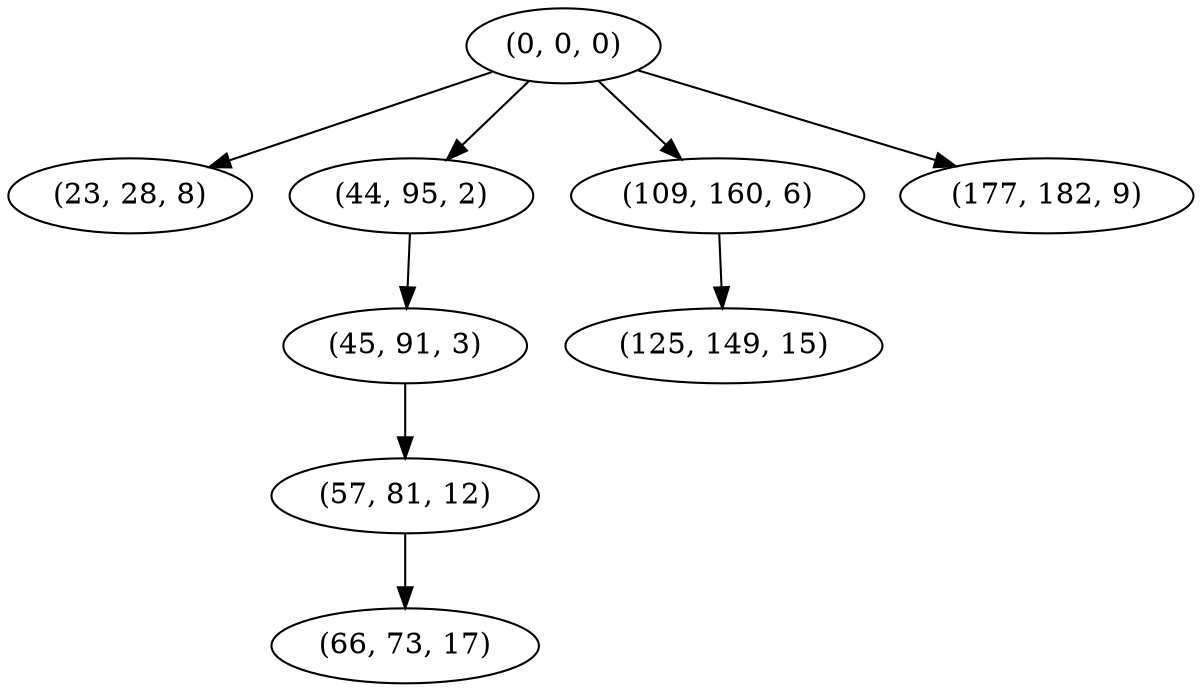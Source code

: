 digraph tree {
    "(0, 0, 0)";
    "(23, 28, 8)";
    "(44, 95, 2)";
    "(45, 91, 3)";
    "(57, 81, 12)";
    "(66, 73, 17)";
    "(109, 160, 6)";
    "(125, 149, 15)";
    "(177, 182, 9)";
    "(0, 0, 0)" -> "(23, 28, 8)";
    "(0, 0, 0)" -> "(44, 95, 2)";
    "(0, 0, 0)" -> "(109, 160, 6)";
    "(0, 0, 0)" -> "(177, 182, 9)";
    "(44, 95, 2)" -> "(45, 91, 3)";
    "(45, 91, 3)" -> "(57, 81, 12)";
    "(57, 81, 12)" -> "(66, 73, 17)";
    "(109, 160, 6)" -> "(125, 149, 15)";
}
